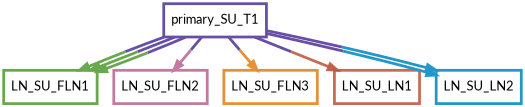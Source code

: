 digraph  {
dpi=600;size=3.5;
LN_SU_FLN1 [color="#6aa84fff", fillcolor=white, fontname=Lato, penwidth="3.0", shape=box];
LN_SU_FLN2 [color="#c27ba0ff", fillcolor=white, fontname=Lato, penwidth="3.0", shape=box];
LN_SU_FLN3 [color="#e69138ff", fillcolor=white, fontname=Lato, penwidth="3.0", shape=box];
LN_SU_LN1 [color="#be5742e1", fillcolor=white, fontname=Lato, penwidth="3.0", shape=box];
LN_SU_LN2 [color="#2496c8ff", fillcolor=white, fontname=Lato, penwidth="3.0", shape=box];
primary_SU_T1 [color="#674ea7ff", fillcolor=white, fontname=Lato, penwidth="3.0", shape=box];
primary_SU_T1 -> LN_SU_FLN1  [color="#674ea7ff;0.5:#6aa84fff", key=0, penwidth=3];
primary_SU_T1 -> LN_SU_FLN1  [color="#674ea7ff;0.5:#6aa84fff", key=1, penwidth=3];
primary_SU_T1 -> LN_SU_FLN1  [color="#674ea7ff;0.5:#6aa84fff", key=2, penwidth=3];
primary_SU_T1 -> LN_SU_FLN2  [color="#674ea7ff;0.5:#c27ba0ff", key=0, penwidth=3];
primary_SU_T1 -> LN_SU_FLN3  [color="#674ea7ff;0.5:#e69138ff", key=0, penwidth=3];
primary_SU_T1 -> LN_SU_LN1  [color="#674ea7ff;0.5:#be5742e1", key=0, penwidth=3];
primary_SU_T1 -> LN_SU_LN2  [color="#674ea7ff;0.5:#2496c8ff", key=0, penwidth=3];
primary_SU_T1 -> LN_SU_LN2  [color="#674ea7ff;0.5:#2496c8ff", key=1, penwidth=3];
}
